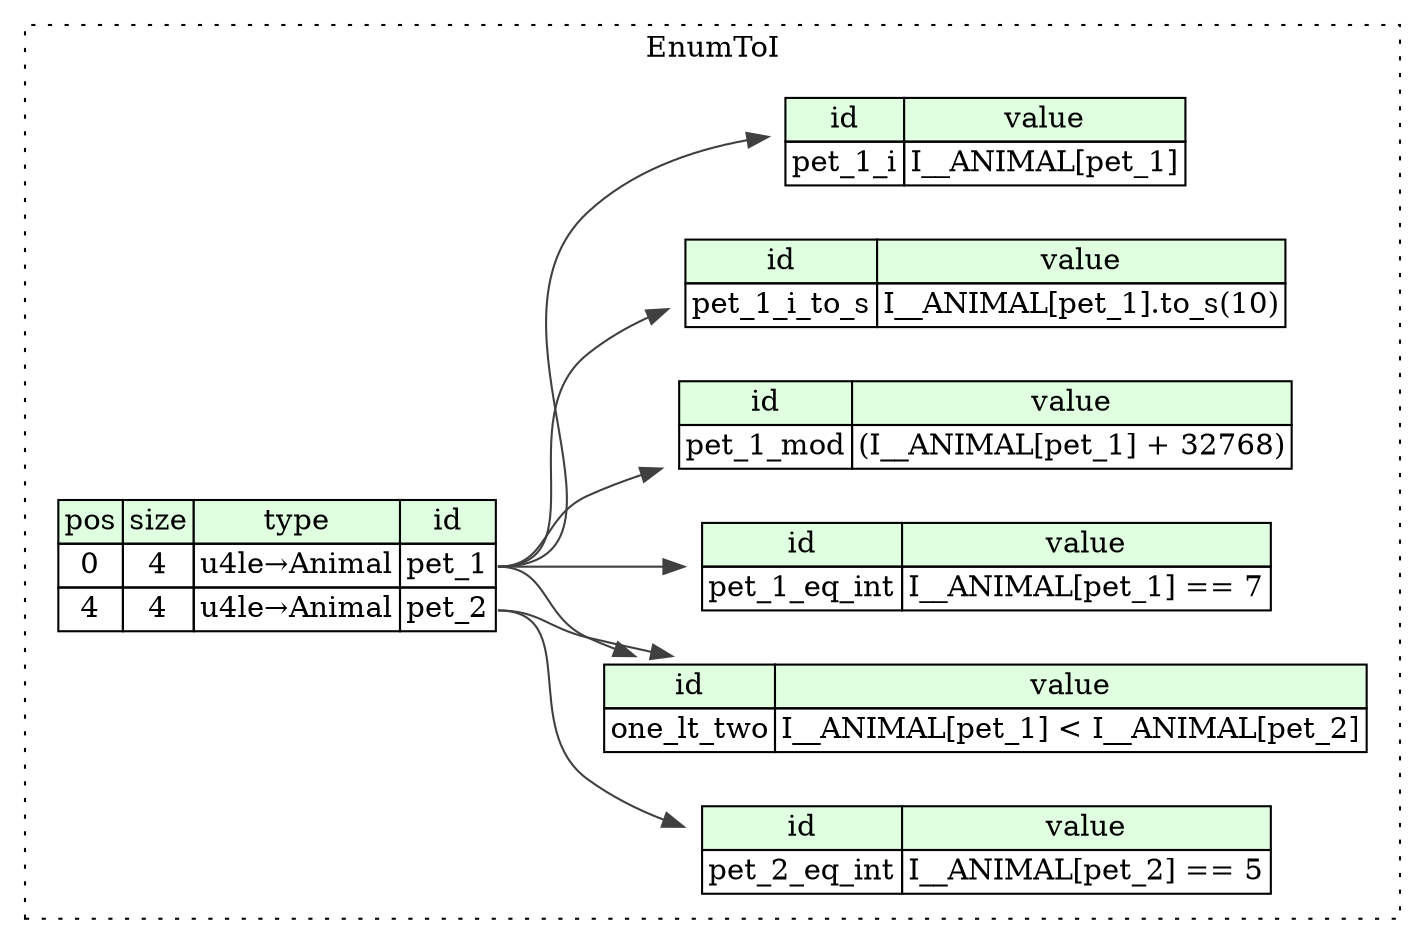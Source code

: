 digraph {
	rankdir=LR;
	node [shape=plaintext];
	subgraph cluster__enum_to_i {
		label="EnumToI";
		graph[style=dotted];

		enum_to_i__seq [label=<<TABLE BORDER="0" CELLBORDER="1" CELLSPACING="0">
			<TR><TD BGCOLOR="#E0FFE0">pos</TD><TD BGCOLOR="#E0FFE0">size</TD><TD BGCOLOR="#E0FFE0">type</TD><TD BGCOLOR="#E0FFE0">id</TD></TR>
			<TR><TD PORT="pet_1_pos">0</TD><TD PORT="pet_1_size">4</TD><TD>u4le→Animal</TD><TD PORT="pet_1_type">pet_1</TD></TR>
			<TR><TD PORT="pet_2_pos">4</TD><TD PORT="pet_2_size">4</TD><TD>u4le→Animal</TD><TD PORT="pet_2_type">pet_2</TD></TR>
		</TABLE>>];
		enum_to_i__inst__pet_1_i_to_s [label=<<TABLE BORDER="0" CELLBORDER="1" CELLSPACING="0">
			<TR><TD BGCOLOR="#E0FFE0">id</TD><TD BGCOLOR="#E0FFE0">value</TD></TR>
			<TR><TD>pet_1_i_to_s</TD><TD>I__ANIMAL[pet_1].to_s(10)</TD></TR>
		</TABLE>>];
		enum_to_i__inst__pet_1_i [label=<<TABLE BORDER="0" CELLBORDER="1" CELLSPACING="0">
			<TR><TD BGCOLOR="#E0FFE0">id</TD><TD BGCOLOR="#E0FFE0">value</TD></TR>
			<TR><TD>pet_1_i</TD><TD>I__ANIMAL[pet_1]</TD></TR>
		</TABLE>>];
		enum_to_i__inst__pet_1_eq_int [label=<<TABLE BORDER="0" CELLBORDER="1" CELLSPACING="0">
			<TR><TD BGCOLOR="#E0FFE0">id</TD><TD BGCOLOR="#E0FFE0">value</TD></TR>
			<TR><TD>pet_1_eq_int</TD><TD>I__ANIMAL[pet_1] == 7</TD></TR>
		</TABLE>>];
		enum_to_i__inst__one_lt_two [label=<<TABLE BORDER="0" CELLBORDER="1" CELLSPACING="0">
			<TR><TD BGCOLOR="#E0FFE0">id</TD><TD BGCOLOR="#E0FFE0">value</TD></TR>
			<TR><TD>one_lt_two</TD><TD>I__ANIMAL[pet_1] &lt; I__ANIMAL[pet_2]</TD></TR>
		</TABLE>>];
		enum_to_i__inst__pet_1_mod [label=<<TABLE BORDER="0" CELLBORDER="1" CELLSPACING="0">
			<TR><TD BGCOLOR="#E0FFE0">id</TD><TD BGCOLOR="#E0FFE0">value</TD></TR>
			<TR><TD>pet_1_mod</TD><TD>(I__ANIMAL[pet_1] + 32768)</TD></TR>
		</TABLE>>];
		enum_to_i__inst__pet_2_eq_int [label=<<TABLE BORDER="0" CELLBORDER="1" CELLSPACING="0">
			<TR><TD BGCOLOR="#E0FFE0">id</TD><TD BGCOLOR="#E0FFE0">value</TD></TR>
			<TR><TD>pet_2_eq_int</TD><TD>I__ANIMAL[pet_2] == 5</TD></TR>
		</TABLE>>];
	}
	enum_to_i__seq:pet_1_type -> enum_to_i__inst__pet_1_i_to_s [color="#404040"];
	enum_to_i__seq:pet_1_type -> enum_to_i__inst__pet_1_i [color="#404040"];
	enum_to_i__seq:pet_1_type -> enum_to_i__inst__pet_1_eq_int [color="#404040"];
	enum_to_i__seq:pet_1_type -> enum_to_i__inst__one_lt_two [color="#404040"];
	enum_to_i__seq:pet_2_type -> enum_to_i__inst__one_lt_two [color="#404040"];
	enum_to_i__seq:pet_1_type -> enum_to_i__inst__pet_1_mod [color="#404040"];
	enum_to_i__seq:pet_2_type -> enum_to_i__inst__pet_2_eq_int [color="#404040"];
}
